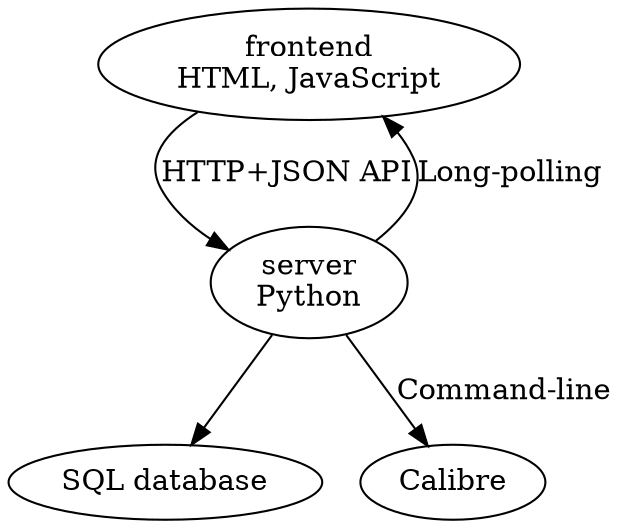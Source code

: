 digraph G {
    frontend [label="frontend\nHTML, JavaScript"];
    server [label="server\nPython"];
    database [label="SQL database"];

    frontend -> server [label="HTTP+JSON API"];
    server -> frontend [label="Long-polling"];
    server -> database;
    server -> Calibre [label="Command-line"];
}
